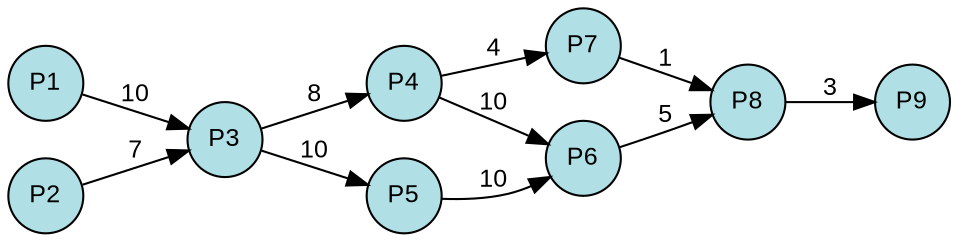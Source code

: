 digraph {
  splines=true;
node [margin=0 fontname=arial fontcolor=black fontsize=12 shape=circle width=0.5 fixedsize=true style=filled fillcolor=powderblue]
  1 [label="P1"]
  2 [label="P2"]
  3 [label="P3"]
  4 [label="P4"]
  5 [label="P5"]
  6 [label="P6"]
  7 [label="P7"]
  8 [label="P8"]
  9 [label="P9"]
rankdir=LR
edge [margin=0 fontname=arial fontcolor=black fontsize=12]
	1 -> 3 [label="10"]
	2 -> 3 [label="7"]
	3 -> 4 [label="8"]
	3 -> 5 [label="10"]
	4 -> 6 [label="10"]
	5 -> 6 [label="10"]
	4 -> 7 [label="4"]
	6 -> 8 [label="5"]
	7 -> 8 [label="1"]
	8 -> 9 [label="3"]
	{rank=same  1, 2 }
	{rank=same  3 }
	{rank=same  4, 5 }
	{rank=same  6, 7 }
	{rank=same  8 }
	{rank=same  9 }
} 

